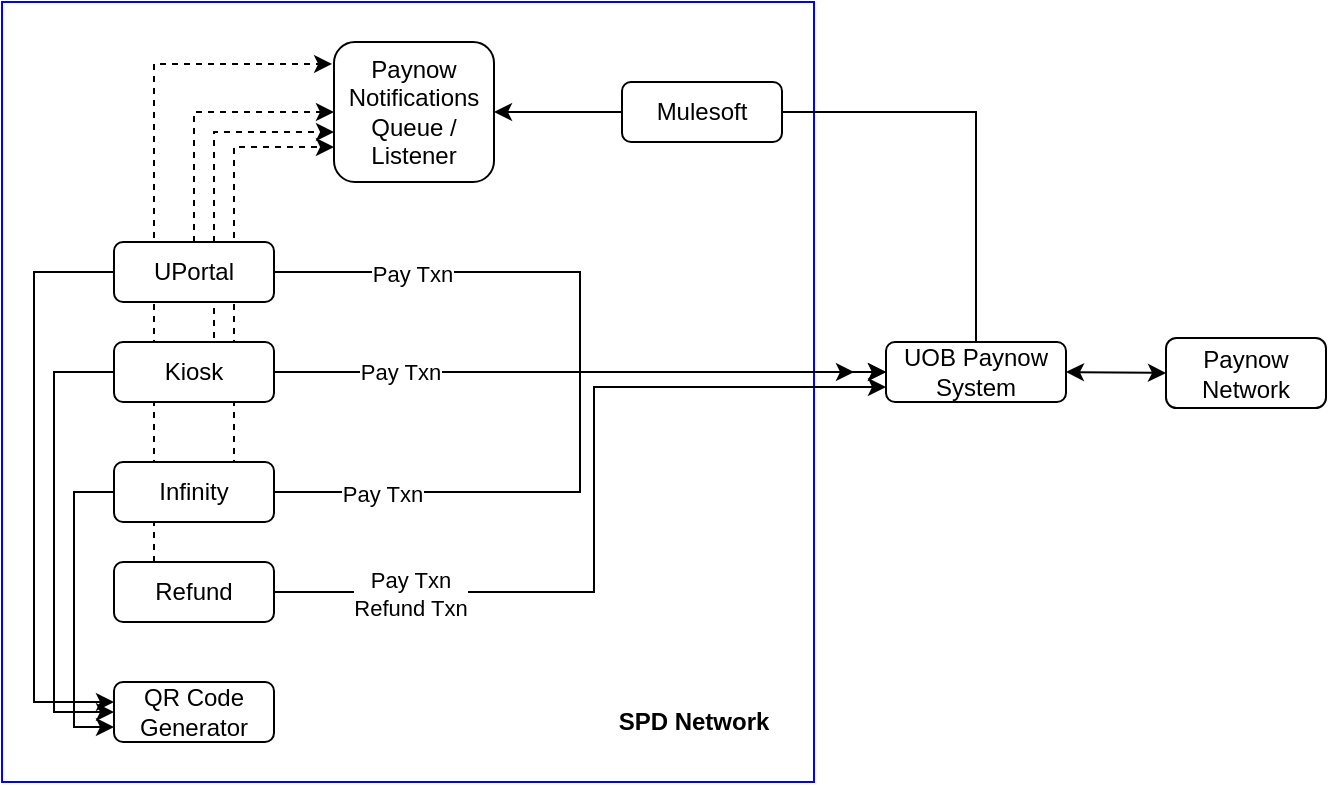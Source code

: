 <mxfile version="13.10.8" type="github">
  <diagram id="ZyhjTSg-SiuIm7kDKO3g" name="Page-1">
    <mxGraphModel dx="1115" dy="465" grid="1" gridSize="10" guides="1" tooltips="1" connect="1" arrows="1" fold="1" page="1" pageScale="1" pageWidth="827" pageHeight="1169" math="0" shadow="0">
      <root>
        <mxCell id="0" />
        <mxCell id="1" parent="0" />
        <mxCell id="bk9u-JqCocwXnOTqOy1z-29" style="edgeStyle=orthogonalEdgeStyle;rounded=0;orthogonalLoop=1;jettySize=auto;html=1;exitX=0.5;exitY=0;exitDx=0;exitDy=0;entryX=0;entryY=0.643;entryDx=0;entryDy=0;dashed=1;entryPerimeter=0;" edge="1" parent="1" source="bk9u-JqCocwXnOTqOy1z-4" target="bk9u-JqCocwXnOTqOy1z-6">
          <mxGeometry relative="1" as="geometry">
            <mxPoint x="130" y="160" as="sourcePoint" />
            <mxPoint x="200" y="95" as="targetPoint" />
            <Array as="points">
              <mxPoint x="130" y="200" />
              <mxPoint x="130" y="95" />
            </Array>
          </mxGeometry>
        </mxCell>
        <mxCell id="bk9u-JqCocwXnOTqOy1z-30" style="edgeStyle=orthogonalEdgeStyle;rounded=0;orthogonalLoop=1;jettySize=auto;html=1;exitX=0.5;exitY=0;exitDx=0;exitDy=0;entryX=0;entryY=0.75;entryDx=0;entryDy=0;dashed=1;" edge="1" parent="1" source="bk9u-JqCocwXnOTqOy1z-8" target="bk9u-JqCocwXnOTqOy1z-6">
          <mxGeometry relative="1" as="geometry">
            <mxPoint x="140" y="230" as="sourcePoint" />
            <mxPoint x="210" y="125.01" as="targetPoint" />
            <Array as="points">
              <mxPoint x="140" y="260" />
              <mxPoint x="140" y="103" />
            </Array>
          </mxGeometry>
        </mxCell>
        <mxCell id="bk9u-JqCocwXnOTqOy1z-31" style="edgeStyle=orthogonalEdgeStyle;rounded=0;orthogonalLoop=1;jettySize=auto;html=1;exitX=0.25;exitY=0;exitDx=0;exitDy=0;entryX=-0.012;entryY=0.157;entryDx=0;entryDy=0;entryPerimeter=0;dashed=1" edge="1" parent="1" source="bk9u-JqCocwXnOTqOy1z-5" target="bk9u-JqCocwXnOTqOy1z-6">
          <mxGeometry relative="1" as="geometry" />
        </mxCell>
        <mxCell id="bk9u-JqCocwXnOTqOy1z-32" value="" style="rounded=0;whiteSpace=wrap;html=1;fillColor=none;strokeColor=#0000FF;" vertex="1" parent="1">
          <mxGeometry x="24" y="30" width="406" height="390" as="geometry" />
        </mxCell>
        <mxCell id="bk9u-JqCocwXnOTqOy1z-11" style="edgeStyle=orthogonalEdgeStyle;rounded=0;orthogonalLoop=1;jettySize=auto;html=1;exitX=0;exitY=0.5;exitDx=0;exitDy=0;" edge="1" parent="1" source="bk9u-JqCocwXnOTqOy1z-1">
          <mxGeometry relative="1" as="geometry">
            <mxPoint x="80" y="380" as="targetPoint" />
            <Array as="points">
              <mxPoint x="40" y="165" />
              <mxPoint x="40" y="380" />
            </Array>
          </mxGeometry>
        </mxCell>
        <mxCell id="bk9u-JqCocwXnOTqOy1z-13" style="edgeStyle=orthogonalEdgeStyle;rounded=0;orthogonalLoop=1;jettySize=auto;html=1;exitX=1;exitY=0.5;exitDx=0;exitDy=0;entryX=0;entryY=0.5;entryDx=0;entryDy=0;" edge="1" parent="1" source="bk9u-JqCocwXnOTqOy1z-1" target="bk9u-JqCocwXnOTqOy1z-2">
          <mxGeometry relative="1" as="geometry" />
        </mxCell>
        <mxCell id="bk9u-JqCocwXnOTqOy1z-18" value="Pay Txn" style="edgeLabel;html=1;align=center;verticalAlign=middle;resizable=0;points=[];" vertex="1" connectable="0" parent="bk9u-JqCocwXnOTqOy1z-13">
          <mxGeometry x="-0.614" y="-1" relative="1" as="geometry">
            <mxPoint as="offset" />
          </mxGeometry>
        </mxCell>
        <mxCell id="bk9u-JqCocwXnOTqOy1z-26" style="edgeStyle=orthogonalEdgeStyle;rounded=0;orthogonalLoop=1;jettySize=auto;html=1;exitX=0.5;exitY=0;exitDx=0;exitDy=0;entryX=0;entryY=0.5;entryDx=0;entryDy=0;dashed=1" edge="1" parent="1" source="bk9u-JqCocwXnOTqOy1z-1" target="bk9u-JqCocwXnOTqOy1z-6">
          <mxGeometry relative="1" as="geometry" />
        </mxCell>
        <mxCell id="bk9u-JqCocwXnOTqOy1z-1" value="UPortal" style="rounded=1;whiteSpace=wrap;html=1;" vertex="1" parent="1">
          <mxGeometry x="80" y="150" width="80" height="30" as="geometry" />
        </mxCell>
        <mxCell id="bk9u-JqCocwXnOTqOy1z-24" style="edgeStyle=orthogonalEdgeStyle;rounded=0;orthogonalLoop=1;jettySize=auto;html=1;exitX=0.5;exitY=0;exitDx=0;exitDy=0;entryX=1;entryY=0.5;entryDx=0;entryDy=0;" edge="1" parent="1" source="bk9u-JqCocwXnOTqOy1z-2" target="bk9u-JqCocwXnOTqOy1z-6">
          <mxGeometry relative="1" as="geometry" />
        </mxCell>
        <mxCell id="bk9u-JqCocwXnOTqOy1z-2" value="UOB Paynow System" style="rounded=1;whiteSpace=wrap;html=1;" vertex="1" parent="1">
          <mxGeometry x="466" y="200" width="90" height="30" as="geometry" />
        </mxCell>
        <mxCell id="bk9u-JqCocwXnOTqOy1z-3" value="Paynow Network" style="rounded=1;whiteSpace=wrap;html=1;" vertex="1" parent="1">
          <mxGeometry x="606" y="198" width="80" height="35" as="geometry" />
        </mxCell>
        <mxCell id="bk9u-JqCocwXnOTqOy1z-10" style="edgeStyle=orthogonalEdgeStyle;rounded=0;orthogonalLoop=1;jettySize=auto;html=1;exitX=0;exitY=0.5;exitDx=0;exitDy=0;entryX=0;entryY=0.5;entryDx=0;entryDy=0;" edge="1" parent="1" source="bk9u-JqCocwXnOTqOy1z-4" target="bk9u-JqCocwXnOTqOy1z-7">
          <mxGeometry relative="1" as="geometry">
            <Array as="points">
              <mxPoint x="50" y="215" />
              <mxPoint x="50" y="385" />
            </Array>
          </mxGeometry>
        </mxCell>
        <mxCell id="bk9u-JqCocwXnOTqOy1z-14" style="edgeStyle=orthogonalEdgeStyle;rounded=0;orthogonalLoop=1;jettySize=auto;html=1;exitX=1;exitY=0.5;exitDx=0;exitDy=0;" edge="1" parent="1" source="bk9u-JqCocwXnOTqOy1z-4">
          <mxGeometry relative="1" as="geometry">
            <mxPoint x="450" y="215" as="targetPoint" />
          </mxGeometry>
        </mxCell>
        <mxCell id="bk9u-JqCocwXnOTqOy1z-19" value="Pay Txn" style="edgeLabel;html=1;align=center;verticalAlign=middle;resizable=0;points=[];" vertex="1" connectable="0" parent="bk9u-JqCocwXnOTqOy1z-14">
          <mxGeometry x="-0.57" relative="1" as="geometry">
            <mxPoint as="offset" />
          </mxGeometry>
        </mxCell>
        <mxCell id="bk9u-JqCocwXnOTqOy1z-4" value="Kiosk" style="rounded=1;whiteSpace=wrap;html=1;" vertex="1" parent="1">
          <mxGeometry x="80" y="200" width="80" height="30" as="geometry" />
        </mxCell>
        <mxCell id="bk9u-JqCocwXnOTqOy1z-17" style="edgeStyle=orthogonalEdgeStyle;rounded=0;orthogonalLoop=1;jettySize=auto;html=1;exitX=1;exitY=0.5;exitDx=0;exitDy=0;entryX=0;entryY=0.75;entryDx=0;entryDy=0;" edge="1" parent="1" source="bk9u-JqCocwXnOTqOy1z-5" target="bk9u-JqCocwXnOTqOy1z-2">
          <mxGeometry relative="1" as="geometry">
            <Array as="points">
              <mxPoint x="320" y="325" />
              <mxPoint x="320" y="223" />
            </Array>
          </mxGeometry>
        </mxCell>
        <mxCell id="bk9u-JqCocwXnOTqOy1z-21" value="Pay Txn&lt;br&gt;Refund Txn" style="edgeLabel;html=1;align=center;verticalAlign=middle;resizable=0;points=[];" vertex="1" connectable="0" parent="bk9u-JqCocwXnOTqOy1z-17">
          <mxGeometry x="-0.67" y="-1" relative="1" as="geometry">
            <mxPoint as="offset" />
          </mxGeometry>
        </mxCell>
        <mxCell id="bk9u-JqCocwXnOTqOy1z-5" value="Refund" style="rounded=1;whiteSpace=wrap;html=1;" vertex="1" parent="1">
          <mxGeometry x="80" y="310" width="80" height="30" as="geometry" />
        </mxCell>
        <mxCell id="bk9u-JqCocwXnOTqOy1z-6" value="Paynow Notifications Queue / Listener" style="rounded=1;whiteSpace=wrap;html=1;" vertex="1" parent="1">
          <mxGeometry x="190" y="50" width="80" height="70" as="geometry" />
        </mxCell>
        <mxCell id="bk9u-JqCocwXnOTqOy1z-7" value="QR Code&lt;br&gt;Generator" style="rounded=1;whiteSpace=wrap;html=1;" vertex="1" parent="1">
          <mxGeometry x="80" y="370" width="80" height="30" as="geometry" />
        </mxCell>
        <mxCell id="bk9u-JqCocwXnOTqOy1z-12" style="edgeStyle=orthogonalEdgeStyle;rounded=0;orthogonalLoop=1;jettySize=auto;html=1;exitX=0;exitY=0.5;exitDx=0;exitDy=0;entryX=0;entryY=0.75;entryDx=0;entryDy=0;" edge="1" parent="1" source="bk9u-JqCocwXnOTqOy1z-8" target="bk9u-JqCocwXnOTqOy1z-7">
          <mxGeometry relative="1" as="geometry">
            <Array as="points">
              <mxPoint x="60" y="275" />
              <mxPoint x="60" y="393" />
            </Array>
          </mxGeometry>
        </mxCell>
        <mxCell id="bk9u-JqCocwXnOTqOy1z-16" style="edgeStyle=orthogonalEdgeStyle;rounded=0;orthogonalLoop=1;jettySize=auto;html=1;exitX=1;exitY=0.5;exitDx=0;exitDy=0;entryX=0;entryY=0.5;entryDx=0;entryDy=0;" edge="1" parent="1" source="bk9u-JqCocwXnOTqOy1z-8" target="bk9u-JqCocwXnOTqOy1z-2">
          <mxGeometry relative="1" as="geometry" />
        </mxCell>
        <mxCell id="bk9u-JqCocwXnOTqOy1z-20" value="Pay Txn" style="edgeLabel;html=1;align=center;verticalAlign=middle;resizable=0;points=[];" vertex="1" connectable="0" parent="bk9u-JqCocwXnOTqOy1z-16">
          <mxGeometry x="-0.709" y="-1" relative="1" as="geometry">
            <mxPoint as="offset" />
          </mxGeometry>
        </mxCell>
        <mxCell id="bk9u-JqCocwXnOTqOy1z-8" value="Infinity" style="rounded=1;whiteSpace=wrap;html=1;" vertex="1" parent="1">
          <mxGeometry x="80" y="260" width="80" height="30" as="geometry" />
        </mxCell>
        <mxCell id="bk9u-JqCocwXnOTqOy1z-23" value="" style="endArrow=classic;startArrow=classic;html=1;entryX=0;entryY=0.5;entryDx=0;entryDy=0;exitX=1;exitY=0.5;exitDx=0;exitDy=0;" edge="1" parent="1" source="bk9u-JqCocwXnOTqOy1z-2" target="bk9u-JqCocwXnOTqOy1z-3">
          <mxGeometry width="50" height="50" relative="1" as="geometry">
            <mxPoint x="416" y="320" as="sourcePoint" />
            <mxPoint x="466" y="270" as="targetPoint" />
          </mxGeometry>
        </mxCell>
        <mxCell id="bk9u-JqCocwXnOTqOy1z-35" value="Mulesoft" style="rounded=1;whiteSpace=wrap;html=1;" vertex="1" parent="1">
          <mxGeometry x="334" y="70" width="80" height="30" as="geometry" />
        </mxCell>
        <mxCell id="bk9u-JqCocwXnOTqOy1z-37" value="&lt;b&gt;SPD Network&lt;/b&gt;" style="text;html=1;strokeColor=none;fillColor=none;align=center;verticalAlign=middle;whiteSpace=wrap;rounded=0;" vertex="1" parent="1">
          <mxGeometry x="330" y="380" width="80" height="20" as="geometry" />
        </mxCell>
      </root>
    </mxGraphModel>
  </diagram>
</mxfile>
